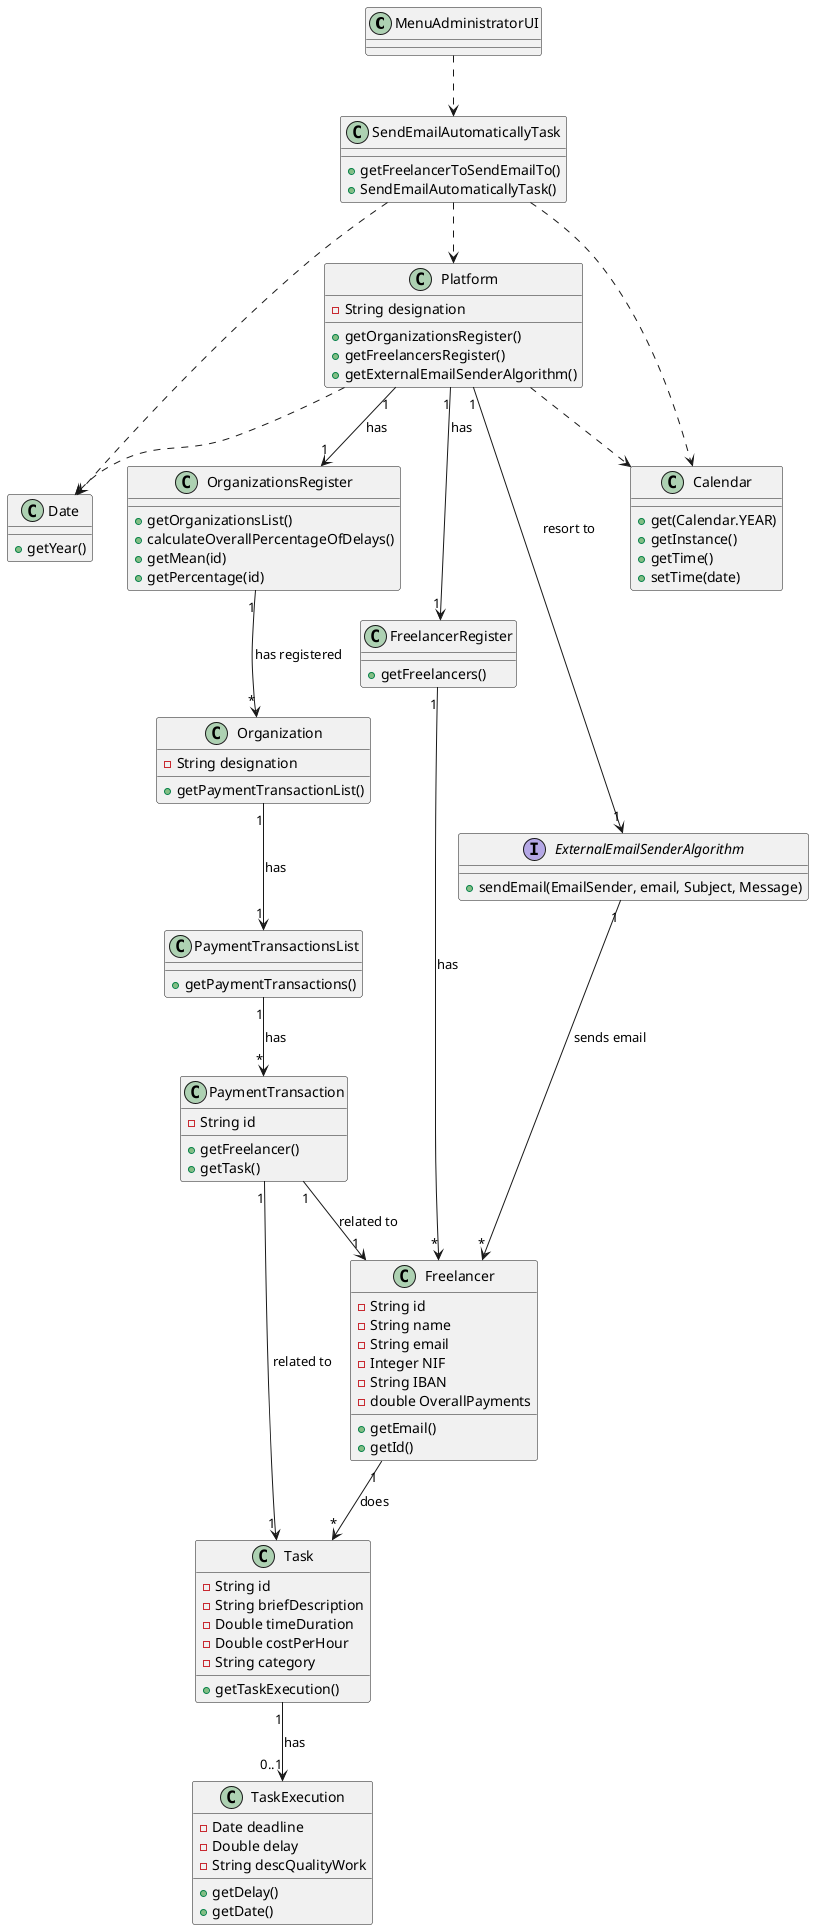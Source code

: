 @startuml

class MenuAdministratorUI {
}

class SendEmailAutomaticallyTask {
  +getFreelancerToSendEmailTo()
  +SendEmailAutomaticallyTask()
}

class Platform {
  -String designation

  +getOrganizationsRegister()
  +getFreelancersRegister()
  +getExternalEmailSenderAlgorithm()
}

class Organization {
  -String designation

  +getPaymentTransactionList()
}

class OrganizationsRegister{
  +getOrganizationsList()
  +calculateOverallPercentageOfDelays()
  +getMean(id)
  +getPercentage(id)
}


class PaymentTransaction {
  -String id

  +getFreelancer()
  +getTask()
}

class Date{
  +getYear()
}

class Calendar{
  +get(Calendar.YEAR)
  +getInstance()
  +getTime()
  +setTime(date)
}

class PaymentTransactionsList{
  +getPaymentTransactions()
}


class Task {
  -String id
  -String briefDescription
  -Double timeDuration
  -Double costPerHour
  -String category

  +getTaskExecution()
}

class TaskExecution {
  -Date deadline
  -Double delay
  -String descQualityWork

  +getDelay()
  +getDate()
}


class FreelancerRegister {
  +getFreelancers()
}

interface ExternalEmailSenderAlgorithm {
  +sendEmail(EmailSender, email, Subject, Message)
}


class Freelancer {
    -String id
    -String name
    -String email
    -Integer NIF
    -String IBAN
    -double OverallPayments

    +getEmail()
    +getId()
}


MenuAdministratorUI ..> SendEmailAutomaticallyTask
SendEmailAutomaticallyTask ..> Platform
SendEmailAutomaticallyTask ..> Date
SendEmailAutomaticallyTask ..> Calendar
Platform ..> Date
Platform ..> Calendar

Platform "1" --> "1" ExternalEmailSenderAlgorithm: resort to
Platform "1" --> "1" OrganizationsRegister: has
OrganizationsRegister "1" --> "*" Organization: has registered
Platform "1" --> "1" FreelancerRegister : has


Organization "1" --> "1" PaymentTransactionsList: has

Freelancer "1" --> "*" Task: does
PaymentTransaction "1" --> "1" Freelancer: related to
PaymentTransaction "1" --> "1" Task: related to

FreelancerRegister "1" --> "*" Freelancer: has
PaymentTransactionsList "1" --> "*" PaymentTransaction: has

ExternalEmailSenderAlgorithm "1" --> "*" Freelancer: sends email

Task "1" --> "0..1" TaskExecution : has
@enduml

